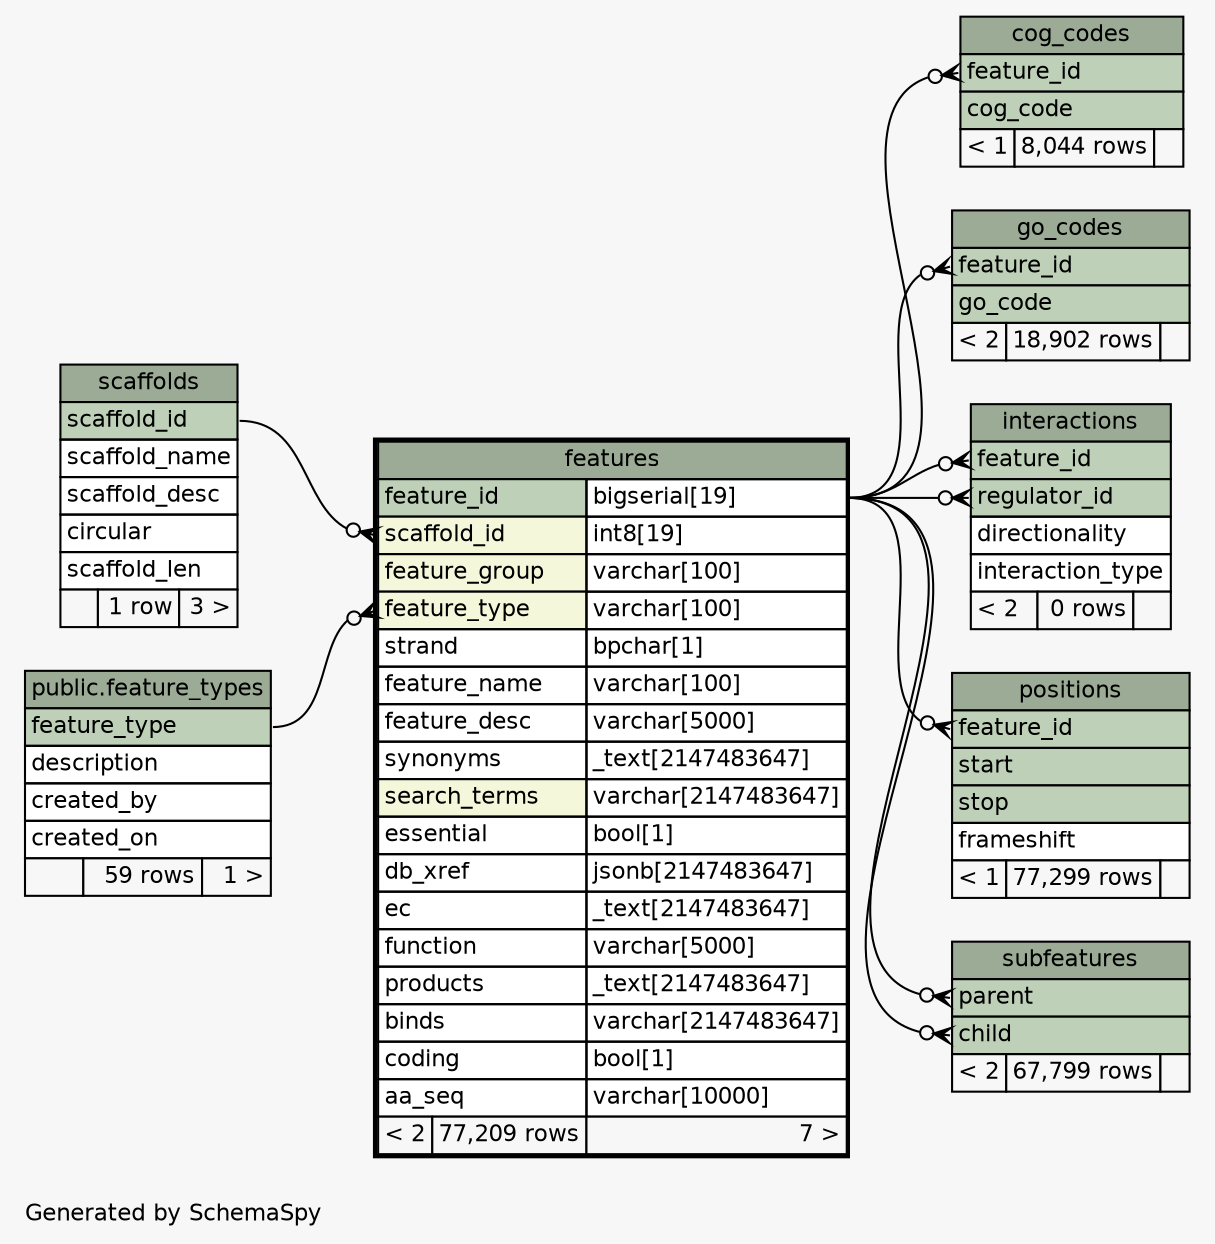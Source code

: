 // dot 2.28.0 on Mac OS X 10.12.4
// SchemaSpy rev 590
digraph "oneDegreeRelationshipsDiagram" {
  graph [
    rankdir="RL"
    bgcolor="#f7f7f7"
    label="\nGenerated by SchemaSpy"
    labeljust="l"
    nodesep="0.18"
    ranksep="0.46"
    fontname="Helvetica"
    fontsize="11"
  ];
  node [
    fontname="Helvetica"
    fontsize="11"
    shape="plaintext"
  ];
  edge [
    arrowsize="0.8"
  ];
  "cog_codes":"feature_id":w -> "features":"feature_id.type":e [arrowhead=none dir=back arrowtail=crowodot];
  "features":"feature_type":w -> "public.feature_types":"feature_type":e [arrowhead=none dir=back arrowtail=crowodot];
  "features":"scaffold_id":w -> "scaffolds":"scaffold_id":e [arrowhead=none dir=back arrowtail=crowodot];
  "go_codes":"feature_id":w -> "features":"feature_id.type":e [arrowhead=none dir=back arrowtail=crowodot];
  "interactions":"feature_id":w -> "features":"feature_id.type":e [arrowhead=none dir=back arrowtail=crowodot];
  "interactions":"regulator_id":w -> "features":"feature_id.type":e [arrowhead=none dir=back arrowtail=crowodot];
  "positions":"feature_id":w -> "features":"feature_id.type":e [arrowhead=none dir=back arrowtail=crowodot];
  "subfeatures":"child":w -> "features":"feature_id.type":e [arrowhead=none dir=back arrowtail=crowodot];
  "subfeatures":"parent":w -> "features":"feature_id.type":e [arrowhead=none dir=back arrowtail=crowodot];
  "cog_codes" [
    label=<
    <TABLE BORDER="0" CELLBORDER="1" CELLSPACING="0" BGCOLOR="#ffffff">
      <TR><TD COLSPAN="3" BGCOLOR="#9bab96" ALIGN="CENTER">cog_codes</TD></TR>
      <TR><TD PORT="feature_id" COLSPAN="3" BGCOLOR="#bed1b8" ALIGN="LEFT">feature_id</TD></TR>
      <TR><TD PORT="cog_code" COLSPAN="3" BGCOLOR="#bed1b8" ALIGN="LEFT">cog_code</TD></TR>
      <TR><TD ALIGN="LEFT" BGCOLOR="#f7f7f7">&lt; 1</TD><TD ALIGN="RIGHT" BGCOLOR="#f7f7f7">8,044 rows</TD><TD ALIGN="RIGHT" BGCOLOR="#f7f7f7">  </TD></TR>
    </TABLE>>
    URL="cog_codes.html"
    tooltip="cog_codes"
  ];
  "public.feature_types" [
    label=<
    <TABLE BORDER="0" CELLBORDER="1" CELLSPACING="0" BGCOLOR="#ffffff">
      <TR><TD COLSPAN="3" BGCOLOR="#9bab96" ALIGN="CENTER">public.feature_types</TD></TR>
      <TR><TD PORT="feature_type" COLSPAN="3" BGCOLOR="#bed1b8" ALIGN="LEFT">feature_type</TD></TR>
      <TR><TD PORT="description" COLSPAN="3" ALIGN="LEFT">description</TD></TR>
      <TR><TD PORT="created_by" COLSPAN="3" ALIGN="LEFT">created_by</TD></TR>
      <TR><TD PORT="created_on" COLSPAN="3" ALIGN="LEFT">created_on</TD></TR>
      <TR><TD ALIGN="LEFT" BGCOLOR="#f7f7f7">  </TD><TD ALIGN="RIGHT" BGCOLOR="#f7f7f7">59 rows</TD><TD ALIGN="RIGHT" BGCOLOR="#f7f7f7">1 &gt;</TD></TR>
    </TABLE>>
    tooltip="public.feature_types"
  ];
  "features" [
    label=<
    <TABLE BORDER="2" CELLBORDER="1" CELLSPACING="0" BGCOLOR="#ffffff">
      <TR><TD COLSPAN="3" BGCOLOR="#9bab96" ALIGN="CENTER">features</TD></TR>
      <TR><TD PORT="feature_id" COLSPAN="2" BGCOLOR="#bed1b8" ALIGN="LEFT">feature_id</TD><TD PORT="feature_id.type" ALIGN="LEFT">bigserial[19]</TD></TR>
      <TR><TD PORT="scaffold_id" COLSPAN="2" BGCOLOR="#f4f7da" ALIGN="LEFT">scaffold_id</TD><TD PORT="scaffold_id.type" ALIGN="LEFT">int8[19]</TD></TR>
      <TR><TD PORT="feature_group" COLSPAN="2" BGCOLOR="#f4f7da" ALIGN="LEFT">feature_group</TD><TD PORT="feature_group.type" ALIGN="LEFT">varchar[100]</TD></TR>
      <TR><TD PORT="feature_type" COLSPAN="2" BGCOLOR="#f4f7da" ALIGN="LEFT">feature_type</TD><TD PORT="feature_type.type" ALIGN="LEFT">varchar[100]</TD></TR>
      <TR><TD PORT="strand" COLSPAN="2" ALIGN="LEFT">strand</TD><TD PORT="strand.type" ALIGN="LEFT">bpchar[1]</TD></TR>
      <TR><TD PORT="feature_name" COLSPAN="2" ALIGN="LEFT">feature_name</TD><TD PORT="feature_name.type" ALIGN="LEFT">varchar[100]</TD></TR>
      <TR><TD PORT="feature_desc" COLSPAN="2" ALIGN="LEFT">feature_desc</TD><TD PORT="feature_desc.type" ALIGN="LEFT">varchar[5000]</TD></TR>
      <TR><TD PORT="synonyms" COLSPAN="2" ALIGN="LEFT">synonyms</TD><TD PORT="synonyms.type" ALIGN="LEFT">_text[2147483647]</TD></TR>
      <TR><TD PORT="search_terms" COLSPAN="2" BGCOLOR="#f4f7da" ALIGN="LEFT">search_terms</TD><TD PORT="search_terms.type" ALIGN="LEFT">varchar[2147483647]</TD></TR>
      <TR><TD PORT="essential" COLSPAN="2" ALIGN="LEFT">essential</TD><TD PORT="essential.type" ALIGN="LEFT">bool[1]</TD></TR>
      <TR><TD PORT="db_xref" COLSPAN="2" ALIGN="LEFT">db_xref</TD><TD PORT="db_xref.type" ALIGN="LEFT">jsonb[2147483647]</TD></TR>
      <TR><TD PORT="ec" COLSPAN="2" ALIGN="LEFT">ec</TD><TD PORT="ec.type" ALIGN="LEFT">_text[2147483647]</TD></TR>
      <TR><TD PORT="function" COLSPAN="2" ALIGN="LEFT">function</TD><TD PORT="function.type" ALIGN="LEFT">varchar[5000]</TD></TR>
      <TR><TD PORT="products" COLSPAN="2" ALIGN="LEFT">products</TD><TD PORT="products.type" ALIGN="LEFT">_text[2147483647]</TD></TR>
      <TR><TD PORT="binds" COLSPAN="2" ALIGN="LEFT">binds</TD><TD PORT="binds.type" ALIGN="LEFT">varchar[2147483647]</TD></TR>
      <TR><TD PORT="coding" COLSPAN="2" ALIGN="LEFT">coding</TD><TD PORT="coding.type" ALIGN="LEFT">bool[1]</TD></TR>
      <TR><TD PORT="aa_seq" COLSPAN="2" ALIGN="LEFT">aa_seq</TD><TD PORT="aa_seq.type" ALIGN="LEFT">varchar[10000]</TD></TR>
      <TR><TD ALIGN="LEFT" BGCOLOR="#f7f7f7">&lt; 2</TD><TD ALIGN="RIGHT" BGCOLOR="#f7f7f7">77,209 rows</TD><TD ALIGN="RIGHT" BGCOLOR="#f7f7f7">7 &gt;</TD></TR>
    </TABLE>>
    URL="features.html"
    tooltip="features"
  ];
  "go_codes" [
    label=<
    <TABLE BORDER="0" CELLBORDER="1" CELLSPACING="0" BGCOLOR="#ffffff">
      <TR><TD COLSPAN="3" BGCOLOR="#9bab96" ALIGN="CENTER">go_codes</TD></TR>
      <TR><TD PORT="feature_id" COLSPAN="3" BGCOLOR="#bed1b8" ALIGN="LEFT">feature_id</TD></TR>
      <TR><TD PORT="go_code" COLSPAN="3" BGCOLOR="#bed1b8" ALIGN="LEFT">go_code</TD></TR>
      <TR><TD ALIGN="LEFT" BGCOLOR="#f7f7f7">&lt; 2</TD><TD ALIGN="RIGHT" BGCOLOR="#f7f7f7">18,902 rows</TD><TD ALIGN="RIGHT" BGCOLOR="#f7f7f7">  </TD></TR>
    </TABLE>>
    URL="go_codes.html"
    tooltip="go_codes"
  ];
  "interactions" [
    label=<
    <TABLE BORDER="0" CELLBORDER="1" CELLSPACING="0" BGCOLOR="#ffffff">
      <TR><TD COLSPAN="3" BGCOLOR="#9bab96" ALIGN="CENTER">interactions</TD></TR>
      <TR><TD PORT="feature_id" COLSPAN="3" BGCOLOR="#bed1b8" ALIGN="LEFT">feature_id</TD></TR>
      <TR><TD PORT="regulator_id" COLSPAN="3" BGCOLOR="#bed1b8" ALIGN="LEFT">regulator_id</TD></TR>
      <TR><TD PORT="directionality" COLSPAN="3" ALIGN="LEFT">directionality</TD></TR>
      <TR><TD PORT="interaction_type" COLSPAN="3" ALIGN="LEFT">interaction_type</TD></TR>
      <TR><TD ALIGN="LEFT" BGCOLOR="#f7f7f7">&lt; 2</TD><TD ALIGN="RIGHT" BGCOLOR="#f7f7f7">0 rows</TD><TD ALIGN="RIGHT" BGCOLOR="#f7f7f7">  </TD></TR>
    </TABLE>>
    URL="interactions.html"
    tooltip="interactions"
  ];
  "positions" [
    label=<
    <TABLE BORDER="0" CELLBORDER="1" CELLSPACING="0" BGCOLOR="#ffffff">
      <TR><TD COLSPAN="3" BGCOLOR="#9bab96" ALIGN="CENTER">positions</TD></TR>
      <TR><TD PORT="feature_id" COLSPAN="3" BGCOLOR="#bed1b8" ALIGN="LEFT">feature_id</TD></TR>
      <TR><TD PORT="start" COLSPAN="3" BGCOLOR="#bed1b8" ALIGN="LEFT">start</TD></TR>
      <TR><TD PORT="stop" COLSPAN="3" BGCOLOR="#bed1b8" ALIGN="LEFT">stop</TD></TR>
      <TR><TD PORT="frameshift" COLSPAN="3" ALIGN="LEFT">frameshift</TD></TR>
      <TR><TD ALIGN="LEFT" BGCOLOR="#f7f7f7">&lt; 1</TD><TD ALIGN="RIGHT" BGCOLOR="#f7f7f7">77,299 rows</TD><TD ALIGN="RIGHT" BGCOLOR="#f7f7f7">  </TD></TR>
    </TABLE>>
    URL="positions.html"
    tooltip="positions"
  ];
  "scaffolds" [
    label=<
    <TABLE BORDER="0" CELLBORDER="1" CELLSPACING="0" BGCOLOR="#ffffff">
      <TR><TD COLSPAN="3" BGCOLOR="#9bab96" ALIGN="CENTER">scaffolds</TD></TR>
      <TR><TD PORT="scaffold_id" COLSPAN="3" BGCOLOR="#bed1b8" ALIGN="LEFT">scaffold_id</TD></TR>
      <TR><TD PORT="scaffold_name" COLSPAN="3" ALIGN="LEFT">scaffold_name</TD></TR>
      <TR><TD PORT="scaffold_desc" COLSPAN="3" ALIGN="LEFT">scaffold_desc</TD></TR>
      <TR><TD PORT="circular" COLSPAN="3" ALIGN="LEFT">circular</TD></TR>
      <TR><TD PORT="scaffold_len" COLSPAN="3" ALIGN="LEFT">scaffold_len</TD></TR>
      <TR><TD ALIGN="LEFT" BGCOLOR="#f7f7f7">  </TD><TD ALIGN="RIGHT" BGCOLOR="#f7f7f7">1 row</TD><TD ALIGN="RIGHT" BGCOLOR="#f7f7f7">3 &gt;</TD></TR>
    </TABLE>>
    URL="scaffolds.html"
    tooltip="scaffolds"
  ];
  "subfeatures" [
    label=<
    <TABLE BORDER="0" CELLBORDER="1" CELLSPACING="0" BGCOLOR="#ffffff">
      <TR><TD COLSPAN="3" BGCOLOR="#9bab96" ALIGN="CENTER">subfeatures</TD></TR>
      <TR><TD PORT="parent" COLSPAN="3" BGCOLOR="#bed1b8" ALIGN="LEFT">parent</TD></TR>
      <TR><TD PORT="child" COLSPAN="3" BGCOLOR="#bed1b8" ALIGN="LEFT">child</TD></TR>
      <TR><TD ALIGN="LEFT" BGCOLOR="#f7f7f7">&lt; 2</TD><TD ALIGN="RIGHT" BGCOLOR="#f7f7f7">67,799 rows</TD><TD ALIGN="RIGHT" BGCOLOR="#f7f7f7">  </TD></TR>
    </TABLE>>
    URL="subfeatures.html"
    tooltip="subfeatures"
  ];
}
